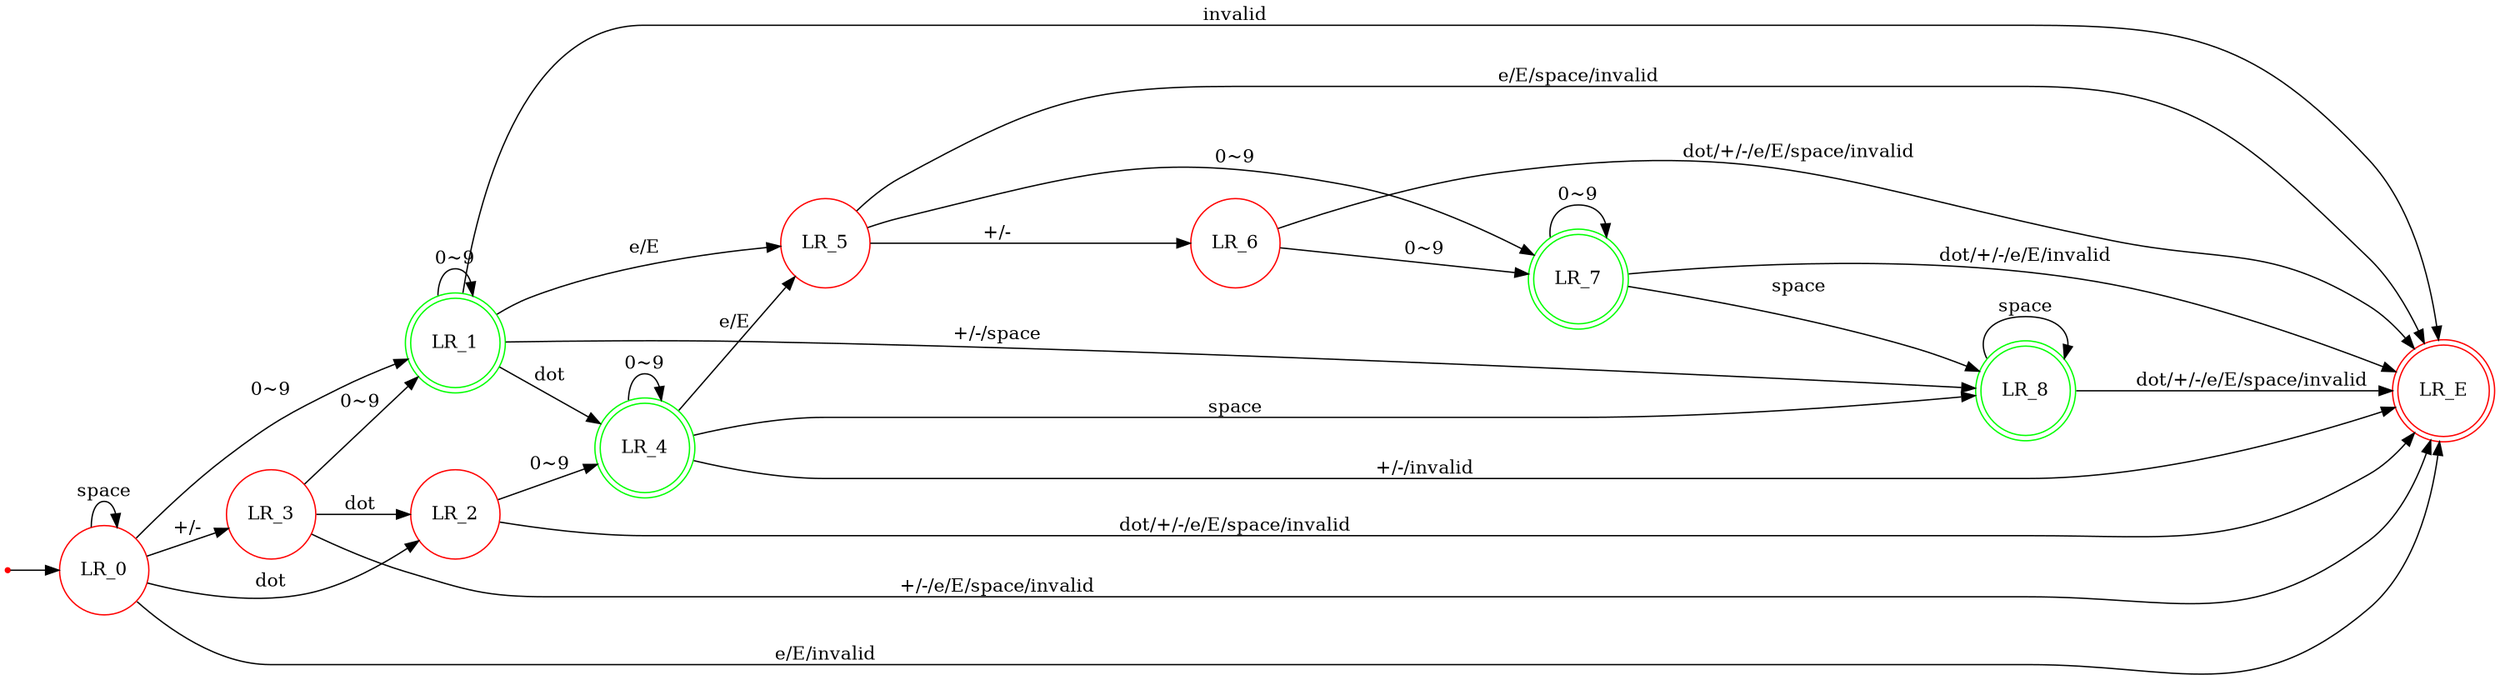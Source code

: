 	digraph valid_number_state_machine {
		rankdir=LR;
		size="20, 20"
		node [shape = doublecircle color="green"] LR_1 LR_4 LR_7 LR_8;
		node [shape = doublecircle color="red"] LR_E;
		node [shape = circle] LR_0 LR_2 LR_3 LR_4 LR_5 LR_6 ;
		node [shape=point] LR_S;

		LR_S -> LR_0;
		
		LR_0 -> LR_0 [ label = "space" ];
		LR_0 -> LR_1 [ label = "0~9" ];
		LR_0 -> LR_2 [ label = "dot" ];
		LR_0 -> LR_3 [ label = "+/-" ];
		LR_0 -> LR_E [ label = "e/E/invalid" ];
		
		LR_1 -> LR_1 [label = "0~9"];
		LR_1 -> LR_4 [label = "dot"];
		LR_1 -> LR_5 [label = "e/E"];
		LR_1 -> LR_8 [label = "+/-/space"];
		LR_1 -> LR_E [label = "invalid"];
		
		
		LR_2 -> LR_4 [ label = "0~9" ];
		LR_2 -> LR_E [ label = "dot/+/-/e/E/space/invalid" ];	
		
		LR_3 -> LR_1 [label = "0~9"];
		LR_3 -> LR_2 [label = "dot"];
		LR_3 -> LR_E [label = "+/-/e/E/space/invalid"];
		
		
		LR_4 -> LR_4 [label = "0~9"];
		LR_4 -> LR_5 [label = "e/E"];
		LR_4 -> LR_8 [label = "space"];
		LR_4 -> LR_E [label = "+/-/invalid"];
		
		LR_5 -> LR_6 [ label = "+/-" ];
		LR_5 -> LR_7 [ label = "0~9" ];
		LR_5 -> LR_E [ label = "e/E/space/invalid" ];
		
		LR_6 -> LR_7 [ label = "0~9" ];
		LR_6 -> LR_E [ label = "dot/+/-/e/E/space/invalid" ];
		
		LR_7 -> LR_7 [ label = "0~9" ];
		LR_7 -> LR_8 [ label = "space" ];
		LR_7 -> LR_E [ label = "dot/+/-/e/E/invalid" ];
		
		LR_8 -> LR_8 [ label = "space" ];
		LR_8 -> LR_E [ label = "dot/+/-/e/E/space/invalid" ];
	}